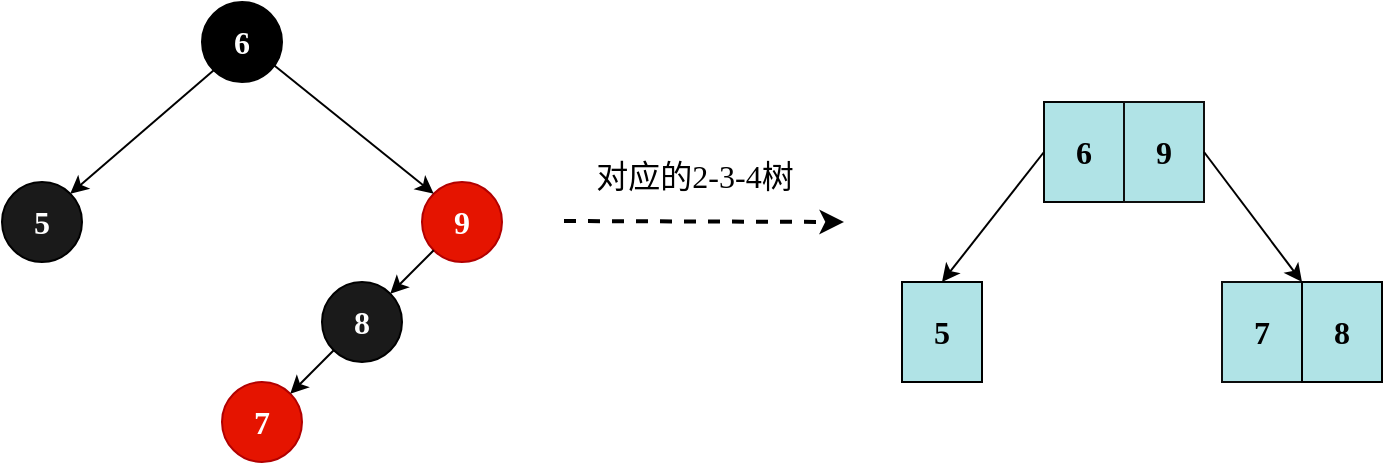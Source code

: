 <mxfile version="21.2.8" type="device">
  <diagram name="Page-1" id="RmhquWzILGt7IjcxqTcJ">
    <mxGraphModel dx="1343" dy="666" grid="1" gridSize="10" guides="1" tooltips="1" connect="1" arrows="1" fold="1" page="1" pageScale="1" pageWidth="827" pageHeight="1169" math="0" shadow="0">
      <root>
        <mxCell id="0" />
        <mxCell id="1" parent="0" />
        <mxCell id="5dBXhRlYUkqT-WLfC_WU-1" value="&lt;b&gt;&lt;font color=&quot;#ffffff&quot; style=&quot;font-size: 16px;&quot; face=&quot;Verdana&quot;&gt;6&lt;/font&gt;&lt;/b&gt;" style="ellipse;whiteSpace=wrap;html=1;aspect=fixed;fillColor=#000000;" vertex="1" parent="1">
          <mxGeometry x="20" y="230" width="40" height="40" as="geometry" />
        </mxCell>
        <mxCell id="5dBXhRlYUkqT-WLfC_WU-2" value="&lt;b&gt;&lt;font color=&quot;#ffffff&quot; style=&quot;font-size: 16px;&quot; face=&quot;Verdana&quot;&gt;5&lt;/font&gt;&lt;/b&gt;" style="ellipse;whiteSpace=wrap;html=1;aspect=fixed;fillColor=#1A1A1A;fontColor=#ffffff;strokeColor=#000000;" vertex="1" parent="1">
          <mxGeometry x="-80" y="320" width="40" height="40" as="geometry" />
        </mxCell>
        <mxCell id="5dBXhRlYUkqT-WLfC_WU-4" value="" style="endArrow=classic;html=1;rounded=0;exitX=0;exitY=1;exitDx=0;exitDy=0;entryX=1;entryY=0;entryDx=0;entryDy=0;" edge="1" parent="1" source="5dBXhRlYUkqT-WLfC_WU-1" target="5dBXhRlYUkqT-WLfC_WU-2">
          <mxGeometry width="50" height="50" relative="1" as="geometry">
            <mxPoint x="85.858" y="264.142" as="sourcePoint" />
            <mxPoint x="34.142" y="305.858" as="targetPoint" />
          </mxGeometry>
        </mxCell>
        <mxCell id="5dBXhRlYUkqT-WLfC_WU-7" value="" style="endArrow=classic;html=1;rounded=0;dashed=1;strokeWidth=2;" edge="1" parent="1">
          <mxGeometry width="50" height="50" relative="1" as="geometry">
            <mxPoint x="201" y="339.5" as="sourcePoint" />
            <mxPoint x="341" y="340" as="targetPoint" />
          </mxGeometry>
        </mxCell>
        <mxCell id="5dBXhRlYUkqT-WLfC_WU-11" value="&lt;b&gt;&lt;font color=&quot;#ffffff&quot; style=&quot;font-size: 16px;&quot; face=&quot;Verdana&quot;&gt;9&lt;/font&gt;&lt;/b&gt;" style="ellipse;whiteSpace=wrap;html=1;aspect=fixed;fillColor=#e51400;fontColor=#ffffff;strokeColor=#B20000;" vertex="1" parent="1">
          <mxGeometry x="130" y="320" width="40" height="40" as="geometry" />
        </mxCell>
        <mxCell id="5dBXhRlYUkqT-WLfC_WU-12" value="" style="endArrow=classic;html=1;rounded=0;exitX=0.85;exitY=0.75;exitDx=0;exitDy=0;entryX=0;entryY=0;entryDx=0;entryDy=0;exitPerimeter=0;" edge="1" parent="1" source="5dBXhRlYUkqT-WLfC_WU-1" target="5dBXhRlYUkqT-WLfC_WU-11">
          <mxGeometry width="50" height="50" relative="1" as="geometry">
            <mxPoint x="114.142" y="264.142" as="sourcePoint" />
            <mxPoint x="291" y="320" as="targetPoint" />
          </mxGeometry>
        </mxCell>
        <mxCell id="5dBXhRlYUkqT-WLfC_WU-13" value="&lt;b&gt;&lt;font color=&quot;#ffffff&quot; style=&quot;font-size: 16px;&quot; face=&quot;Verdana&quot;&gt;8&lt;/font&gt;&lt;/b&gt;" style="ellipse;whiteSpace=wrap;html=1;aspect=fixed;fillColor=#1A1A1A;fontColor=#ffffff;strokeColor=#000000;" vertex="1" parent="1">
          <mxGeometry x="80" y="370" width="40" height="40" as="geometry" />
        </mxCell>
        <mxCell id="5dBXhRlYUkqT-WLfC_WU-14" value="" style="endArrow=classic;html=1;rounded=0;exitX=0;exitY=1;exitDx=0;exitDy=0;entryX=1;entryY=0;entryDx=0;entryDy=0;" edge="1" parent="1" source="5dBXhRlYUkqT-WLfC_WU-11" target="5dBXhRlYUkqT-WLfC_WU-13">
          <mxGeometry width="50" height="50" relative="1" as="geometry">
            <mxPoint x="256" y="370" as="sourcePoint" />
            <mxPoint x="306" y="320" as="targetPoint" />
          </mxGeometry>
        </mxCell>
        <mxCell id="5dBXhRlYUkqT-WLfC_WU-15" value="&lt;b&gt;&lt;font color=&quot;#ffffff&quot; style=&quot;font-size: 16px;&quot; face=&quot;Verdana&quot;&gt;7&lt;/font&gt;&lt;/b&gt;" style="ellipse;whiteSpace=wrap;html=1;aspect=fixed;fillColor=#e51400;fontColor=#ffffff;strokeColor=#B20000;" vertex="1" parent="1">
          <mxGeometry x="30" y="420" width="40" height="40" as="geometry" />
        </mxCell>
        <mxCell id="5dBXhRlYUkqT-WLfC_WU-16" value="" style="endArrow=classic;html=1;rounded=0;exitX=0;exitY=1;exitDx=0;exitDy=0;entryX=1;entryY=0;entryDx=0;entryDy=0;" edge="1" parent="1" source="5dBXhRlYUkqT-WLfC_WU-13" target="5dBXhRlYUkqT-WLfC_WU-15">
          <mxGeometry width="50" height="50" relative="1" as="geometry">
            <mxPoint x="256" y="370" as="sourcePoint" />
            <mxPoint x="306" y="320" as="targetPoint" />
          </mxGeometry>
        </mxCell>
        <mxCell id="5dBXhRlYUkqT-WLfC_WU-23" value="&lt;font style=&quot;font-size: 16px;&quot; face=&quot;Verdana&quot;&gt;对应的2-3-4树&lt;/font&gt;" style="text;html=1;align=center;verticalAlign=middle;resizable=0;points=[];autosize=1;strokeColor=none;fillColor=none;" vertex="1" parent="1">
          <mxGeometry x="201" y="302" width="130" height="30" as="geometry" />
        </mxCell>
        <mxCell id="5dBXhRlYUkqT-WLfC_WU-33" value="&lt;b&gt;&lt;font style=&quot;font-size: 16px;&quot; face=&quot;Verdana&quot;&gt;7&lt;/font&gt;&lt;/b&gt;" style="rounded=0;whiteSpace=wrap;html=1;fillColor=#b0e3e6;strokeColor=#0c0d0d;" vertex="1" parent="1">
          <mxGeometry x="530" y="370" width="40" height="50" as="geometry" />
        </mxCell>
        <mxCell id="5dBXhRlYUkqT-WLfC_WU-34" value="&lt;b&gt;&lt;font style=&quot;font-size: 16px;&quot; face=&quot;Verdana&quot;&gt;8&lt;/font&gt;&lt;/b&gt;" style="rounded=0;whiteSpace=wrap;html=1;fillColor=#b0e3e6;strokeColor=#000000;" vertex="1" parent="1">
          <mxGeometry x="570" y="370" width="40" height="50" as="geometry" />
        </mxCell>
        <mxCell id="5dBXhRlYUkqT-WLfC_WU-35" value="&lt;b&gt;&lt;font style=&quot;font-size: 16px;&quot; face=&quot;Verdana&quot;&gt;6&lt;/font&gt;&lt;/b&gt;" style="rounded=0;whiteSpace=wrap;html=1;fillColor=#b0e3e6;strokeColor=#050505;" vertex="1" parent="1">
          <mxGeometry x="441" y="280" width="40" height="50" as="geometry" />
        </mxCell>
        <mxCell id="5dBXhRlYUkqT-WLfC_WU-36" value="&lt;b&gt;&lt;font style=&quot;font-size: 16px;&quot; face=&quot;Verdana&quot;&gt;9&lt;/font&gt;&lt;/b&gt;" style="rounded=0;whiteSpace=wrap;html=1;fillColor=#b0e3e6;strokeColor=#0f0f0f;" vertex="1" parent="1">
          <mxGeometry x="481" y="280" width="40" height="50" as="geometry" />
        </mxCell>
        <mxCell id="5dBXhRlYUkqT-WLfC_WU-37" value="&lt;b&gt;&lt;font style=&quot;font-size: 16px;&quot; face=&quot;Verdana&quot;&gt;5&lt;/font&gt;&lt;/b&gt;" style="rounded=0;whiteSpace=wrap;html=1;fillColor=#b0e3e6;strokeColor=#000000;" vertex="1" parent="1">
          <mxGeometry x="370" y="370" width="40" height="50" as="geometry" />
        </mxCell>
        <mxCell id="5dBXhRlYUkqT-WLfC_WU-38" value="" style="endArrow=classic;html=1;rounded=0;exitX=0;exitY=0.5;exitDx=0;exitDy=0;entryX=0.5;entryY=0;entryDx=0;entryDy=0;" edge="1" parent="1" source="5dBXhRlYUkqT-WLfC_WU-35" target="5dBXhRlYUkqT-WLfC_WU-37">
          <mxGeometry width="50" height="50" relative="1" as="geometry">
            <mxPoint x="410" y="180" as="sourcePoint" />
            <mxPoint x="460" y="130" as="targetPoint" />
          </mxGeometry>
        </mxCell>
        <mxCell id="5dBXhRlYUkqT-WLfC_WU-39" value="" style="endArrow=classic;html=1;rounded=0;exitX=1;exitY=0.5;exitDx=0;exitDy=0;entryX=1;entryY=0;entryDx=0;entryDy=0;" edge="1" parent="1" source="5dBXhRlYUkqT-WLfC_WU-36" target="5dBXhRlYUkqT-WLfC_WU-33">
          <mxGeometry width="50" height="50" relative="1" as="geometry">
            <mxPoint x="410" y="180" as="sourcePoint" />
            <mxPoint x="460" y="130" as="targetPoint" />
          </mxGeometry>
        </mxCell>
      </root>
    </mxGraphModel>
  </diagram>
</mxfile>
